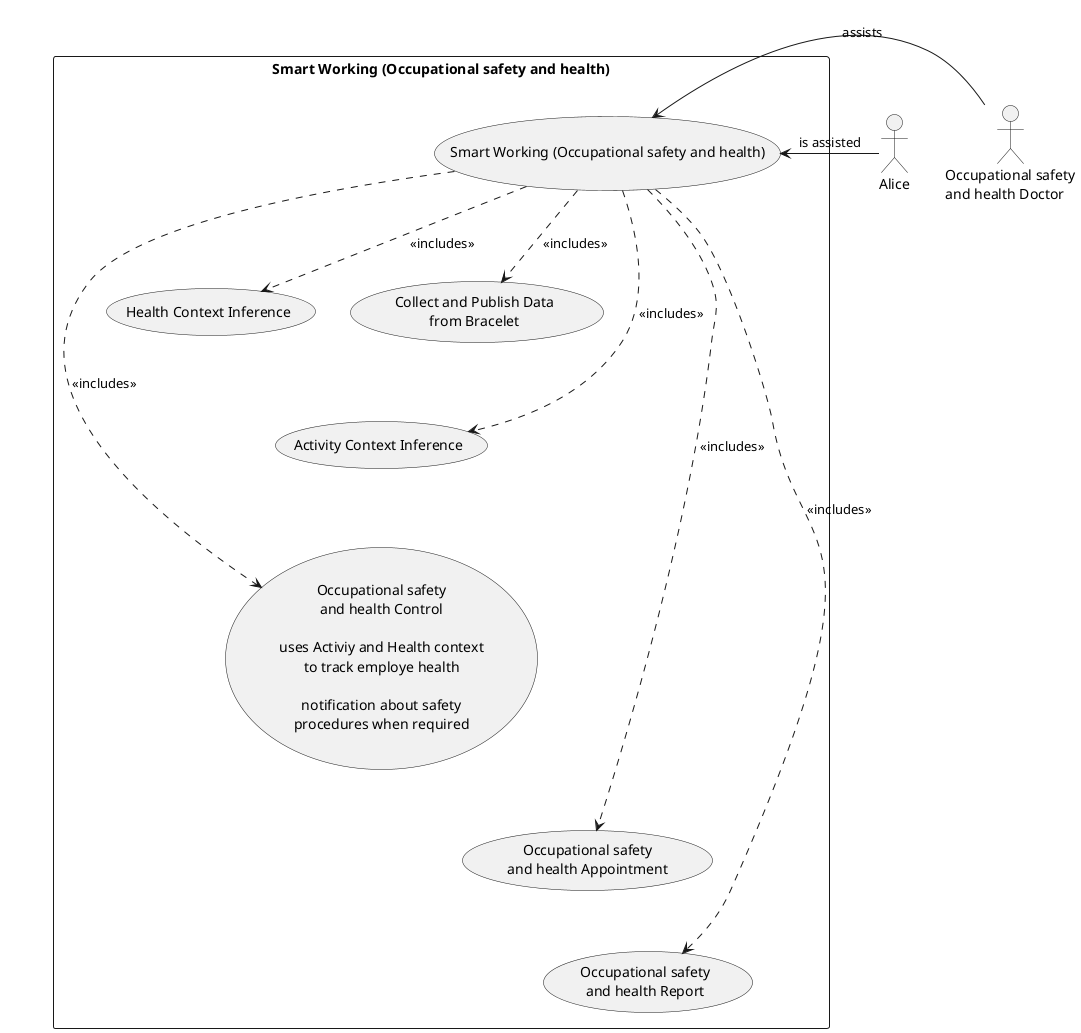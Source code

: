 @startuml

actor Alice
actor "Occupational safety\nand health Doctor" as Trainer

rectangle "Smart Working (Occupational safety and health)" {
  usecase healthCtrlUC as "Smart Working (Occupational safety and health)"

  usecase healthMonitorUC as "Collect and Publish Data\nfrom Bracelet"

  usecase inferHealthContextUC as "Health Context Inference"

  usecase inferActivityContextUC as "Activity Context Inference"

  inferActivityContextUC -[hidden]up- inferHealthContextUC

  usecase workoutCtrlUC as "Occupational safety\nand health Control\n
   uses Activiy and Health context
   to track employe health\n
   notification about safety
    procedures when required"

  inferActivityContextUC -[hidden]down- workoutCtrlUC

  usecase workoutSessionUC as "Occupational safety\nand health Appointment"

  workoutSessionUC -[hidden]up- workoutCtrlUC

  usecase workoutReportUC as "Occupational safety\nand health Report"

  workoutSessionUC -[hidden]down- workoutReportUC

}


healthCtrlUC ..> healthMonitorUC : <<includes>>
healthCtrlUC ..> inferHealthContextUC : <<includes>>
healthCtrlUC ..> inferActivityContextUC : <<includes>>
healthCtrlUC ..> workoutCtrlUC : <<includes>>
healthCtrlUC ..> workoutSessionUC : <<includes>>
healthCtrlUC ..> workoutReportUC : <<includes>>

Alice -left-> healthCtrlUC : is assisted

Trainer -right-> healthCtrlUC : assists


@enduml
